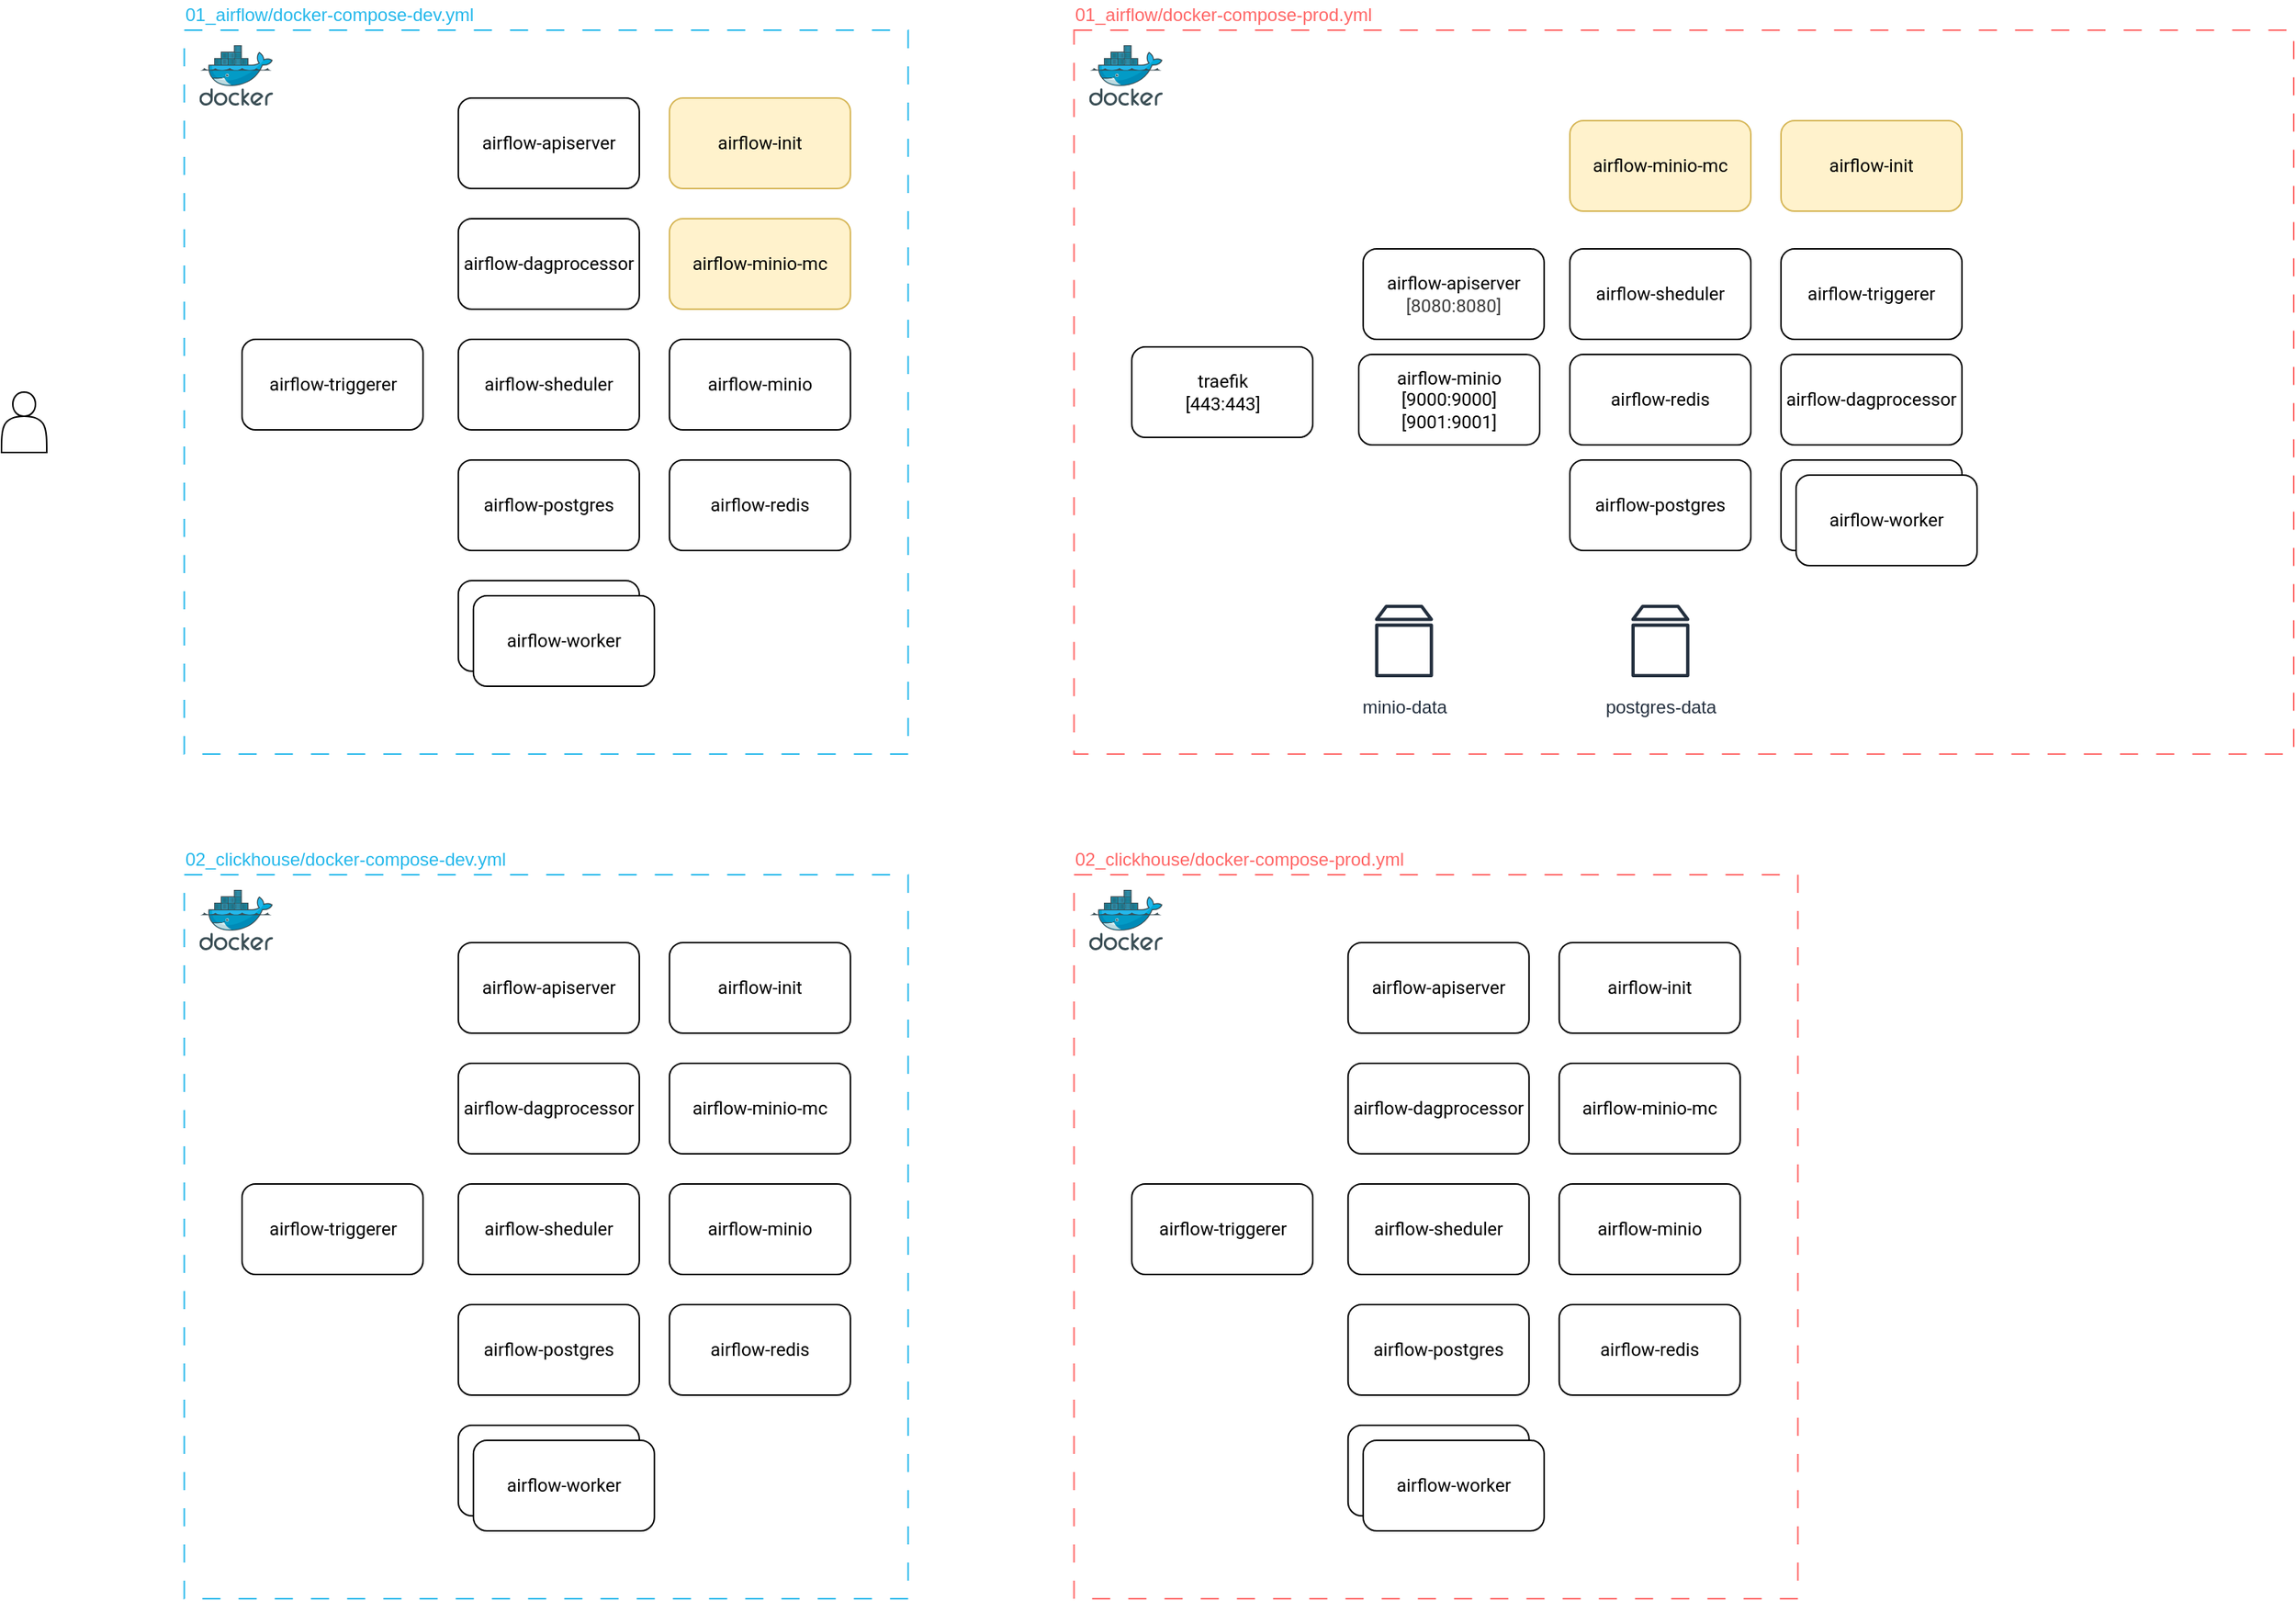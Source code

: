 <mxfile>
    <diagram id="z9eKcsQ0bkTf8BDqbd8B" name="Page-1">
        <mxGraphModel dx="1390" dy="789" grid="1" gridSize="10" guides="1" tooltips="1" connect="1" arrows="1" fold="1" page="1" pageScale="1" pageWidth="1654" pageHeight="1169" math="0" shadow="0">
            <root>
                <mxCell id="0"/>
                <mxCell id="1" parent="0"/>
                <mxCell id="15" value="" style="rounded=0;whiteSpace=wrap;html=1;dashed=1;dashPattern=12 12;strokeColor=light-dark(#24b8eb, #ededed);fillColor=none;fontFamily=Roboto;fontSource=https%3A%2F%2Ffonts.googleapis.com%2Fcss%3Ffamily%3DRoboto;" parent="1" vertex="1">
                    <mxGeometry x="241.21" y="40" width="480" height="480" as="geometry"/>
                </mxCell>
                <mxCell id="13" value="" style="rounded=1;whiteSpace=wrap;html=1;fontFamily=Roboto;fontSource=https%3A%2F%2Ffonts.googleapis.com%2Fcss%3Ffamily%3DRoboto;" parent="1" vertex="1">
                    <mxGeometry x="422.92" y="405" width="120" height="60" as="geometry"/>
                </mxCell>
                <mxCell id="2" value="" style="image;sketch=0;aspect=fixed;html=1;points=[];align=center;fontSize=12;image=img/lib/mscae/Docker.svg;fontFamily=Roboto;fontSource=https%3A%2F%2Ffonts.googleapis.com%2Fcss%3Ffamily%3DRoboto;" parent="1" vertex="1">
                    <mxGeometry x="251.21" y="50" width="48.79" height="40" as="geometry"/>
                </mxCell>
                <mxCell id="5" value="airflow-apiserver" style="rounded=1;whiteSpace=wrap;html=1;fontFamily=Roboto;fontSource=https%3A%2F%2Ffonts.googleapis.com%2Fcss%3Ffamily%3DRoboto;" parent="1" vertex="1">
                    <mxGeometry x="422.92" y="85" width="120" height="60" as="geometry"/>
                </mxCell>
                <mxCell id="6" value="airflow-dagprocessor" style="rounded=1;whiteSpace=wrap;html=1;fontFamily=Roboto;fontSource=https%3A%2F%2Ffonts.googleapis.com%2Fcss%3Ffamily%3DRoboto;" parent="1" vertex="1">
                    <mxGeometry x="422.92" y="165" width="120" height="60" as="geometry"/>
                </mxCell>
                <mxCell id="7" value="airflow-sheduler" style="rounded=1;whiteSpace=wrap;html=1;fontFamily=Roboto;fontSource=https%3A%2F%2Ffonts.googleapis.com%2Fcss%3Ffamily%3DRoboto;" parent="1" vertex="1">
                    <mxGeometry x="422.92" y="245" width="120" height="60" as="geometry"/>
                </mxCell>
                <mxCell id="8" value="airflow-postgres" style="rounded=1;whiteSpace=wrap;html=1;fontFamily=Roboto;fontSource=https%3A%2F%2Ffonts.googleapis.com%2Fcss%3Ffamily%3DRoboto;" parent="1" vertex="1">
                    <mxGeometry x="422.92" y="325" width="120" height="60" as="geometry"/>
                </mxCell>
                <mxCell id="9" value="airflow-worker" style="rounded=1;whiteSpace=wrap;html=1;fontFamily=Roboto;fontSource=https%3A%2F%2Ffonts.googleapis.com%2Fcss%3Ffamily%3DRoboto;" parent="1" vertex="1">
                    <mxGeometry x="432.92" y="415" width="120" height="60" as="geometry"/>
                </mxCell>
                <mxCell id="10" value="airflow-redis" style="rounded=1;whiteSpace=wrap;html=1;fontFamily=Roboto;fontSource=https%3A%2F%2Ffonts.googleapis.com%2Fcss%3Ffamily%3DRoboto;" parent="1" vertex="1">
                    <mxGeometry x="562.92" y="325" width="120" height="60" as="geometry"/>
                </mxCell>
                <mxCell id="11" value="airflow-minio" style="rounded=1;whiteSpace=wrap;html=1;fontFamily=Roboto;fontSource=https%3A%2F%2Ffonts.googleapis.com%2Fcss%3Ffamily%3DRoboto;" parent="1" vertex="1">
                    <mxGeometry x="562.92" y="245" width="120" height="60" as="geometry"/>
                </mxCell>
                <mxCell id="12" value="airflow-minio-mc" style="rounded=1;whiteSpace=wrap;html=1;fontFamily=Roboto;fontSource=https%3A%2F%2Ffonts.googleapis.com%2Fcss%3Ffamily%3DRoboto;fillColor=#fff2cc;strokeColor=#d6b656;" parent="1" vertex="1">
                    <mxGeometry x="562.92" y="165" width="120" height="60" as="geometry"/>
                </mxCell>
                <mxCell id="14" value="airflow-triggerer" style="rounded=1;whiteSpace=wrap;html=1;fontFamily=Roboto;fontSource=https%3A%2F%2Ffonts.googleapis.com%2Fcss%3Ffamily%3DRoboto;" parent="1" vertex="1">
                    <mxGeometry x="279.51" y="245" width="120" height="60" as="geometry"/>
                </mxCell>
                <mxCell id="16" value="airflow-init" style="rounded=1;whiteSpace=wrap;html=1;fontFamily=Roboto;fontSource=https%3A%2F%2Ffonts.googleapis.com%2Fcss%3Ffamily%3DRoboto;fillColor=#fff2cc;strokeColor=#d6b656;" parent="1" vertex="1">
                    <mxGeometry x="562.92" y="85" width="120" height="60" as="geometry"/>
                </mxCell>
                <mxCell id="18" value="01_airflow/docker-compose-dev.yml" style="text;html=1;align=left;verticalAlign=middle;whiteSpace=wrap;rounded=0;fontColor=light-dark(#24b8eb, #ededed);" parent="1" vertex="1">
                    <mxGeometry x="240" y="20" width="201.21" height="20" as="geometry"/>
                </mxCell>
                <mxCell id="20" value="" style="rounded=0;whiteSpace=wrap;html=1;dashed=1;dashPattern=12 12;strokeColor=light-dark(#24b8eb, #ededed);fillColor=none;fontFamily=Roboto;fontSource=https%3A%2F%2Ffonts.googleapis.com%2Fcss%3Ffamily%3DRoboto;" parent="1" vertex="1">
                    <mxGeometry x="241.21" y="600" width="480" height="480" as="geometry"/>
                </mxCell>
                <mxCell id="21" value="" style="rounded=1;whiteSpace=wrap;html=1;fontFamily=Roboto;fontSource=https%3A%2F%2Ffonts.googleapis.com%2Fcss%3Ffamily%3DRoboto;" parent="1" vertex="1">
                    <mxGeometry x="422.92" y="965" width="120" height="60" as="geometry"/>
                </mxCell>
                <mxCell id="22" value="" style="image;sketch=0;aspect=fixed;html=1;points=[];align=center;fontSize=12;image=img/lib/mscae/Docker.svg;fontFamily=Roboto;fontSource=https%3A%2F%2Ffonts.googleapis.com%2Fcss%3Ffamily%3DRoboto;" parent="1" vertex="1">
                    <mxGeometry x="251.21" y="610" width="48.79" height="40" as="geometry"/>
                </mxCell>
                <mxCell id="23" value="airflow-apiserver" style="rounded=1;whiteSpace=wrap;html=1;fontFamily=Roboto;fontSource=https%3A%2F%2Ffonts.googleapis.com%2Fcss%3Ffamily%3DRoboto;" parent="1" vertex="1">
                    <mxGeometry x="422.92" y="645" width="120" height="60" as="geometry"/>
                </mxCell>
                <mxCell id="24" value="airflow-dagprocessor" style="rounded=1;whiteSpace=wrap;html=1;fontFamily=Roboto;fontSource=https%3A%2F%2Ffonts.googleapis.com%2Fcss%3Ffamily%3DRoboto;" parent="1" vertex="1">
                    <mxGeometry x="422.92" y="725" width="120" height="60" as="geometry"/>
                </mxCell>
                <mxCell id="25" value="airflow-sheduler" style="rounded=1;whiteSpace=wrap;html=1;fontFamily=Roboto;fontSource=https%3A%2F%2Ffonts.googleapis.com%2Fcss%3Ffamily%3DRoboto;" parent="1" vertex="1">
                    <mxGeometry x="422.92" y="805" width="120" height="60" as="geometry"/>
                </mxCell>
                <mxCell id="26" value="airflow-postgres" style="rounded=1;whiteSpace=wrap;html=1;fontFamily=Roboto;fontSource=https%3A%2F%2Ffonts.googleapis.com%2Fcss%3Ffamily%3DRoboto;" parent="1" vertex="1">
                    <mxGeometry x="422.92" y="885" width="120" height="60" as="geometry"/>
                </mxCell>
                <mxCell id="27" value="airflow-worker" style="rounded=1;whiteSpace=wrap;html=1;fontFamily=Roboto;fontSource=https%3A%2F%2Ffonts.googleapis.com%2Fcss%3Ffamily%3DRoboto;" parent="1" vertex="1">
                    <mxGeometry x="432.92" y="975" width="120" height="60" as="geometry"/>
                </mxCell>
                <mxCell id="28" value="airflow-redis" style="rounded=1;whiteSpace=wrap;html=1;fontFamily=Roboto;fontSource=https%3A%2F%2Ffonts.googleapis.com%2Fcss%3Ffamily%3DRoboto;" parent="1" vertex="1">
                    <mxGeometry x="562.92" y="885" width="120" height="60" as="geometry"/>
                </mxCell>
                <mxCell id="29" value="airflow-minio" style="rounded=1;whiteSpace=wrap;html=1;fontFamily=Roboto;fontSource=https%3A%2F%2Ffonts.googleapis.com%2Fcss%3Ffamily%3DRoboto;" parent="1" vertex="1">
                    <mxGeometry x="562.92" y="805" width="120" height="60" as="geometry"/>
                </mxCell>
                <mxCell id="30" value="airflow-minio-mc" style="rounded=1;whiteSpace=wrap;html=1;fontFamily=Roboto;fontSource=https%3A%2F%2Ffonts.googleapis.com%2Fcss%3Ffamily%3DRoboto;" parent="1" vertex="1">
                    <mxGeometry x="562.92" y="725" width="120" height="60" as="geometry"/>
                </mxCell>
                <mxCell id="31" value="airflow-triggerer" style="rounded=1;whiteSpace=wrap;html=1;fontFamily=Roboto;fontSource=https%3A%2F%2Ffonts.googleapis.com%2Fcss%3Ffamily%3DRoboto;" parent="1" vertex="1">
                    <mxGeometry x="279.51" y="805" width="120" height="60" as="geometry"/>
                </mxCell>
                <mxCell id="32" value="airflow-init" style="rounded=1;whiteSpace=wrap;html=1;fontFamily=Roboto;fontSource=https%3A%2F%2Ffonts.googleapis.com%2Fcss%3Ffamily%3DRoboto;" parent="1" vertex="1">
                    <mxGeometry x="562.92" y="645" width="120" height="60" as="geometry"/>
                </mxCell>
                <mxCell id="33" value="02_clickhouse/docker-compose-dev.yml" style="text;html=1;align=left;verticalAlign=middle;whiteSpace=wrap;rounded=0;fontColor=light-dark(#24b8eb, #ededed);" parent="1" vertex="1">
                    <mxGeometry x="240" y="580" width="220" height="20" as="geometry"/>
                </mxCell>
                <mxCell id="34" value="" style="shape=actor;whiteSpace=wrap;html=1;" parent="1" vertex="1">
                    <mxGeometry x="120" y="280" width="30" height="40" as="geometry"/>
                </mxCell>
                <mxCell id="35" value="" style="rounded=0;whiteSpace=wrap;html=1;dashed=1;dashPattern=12 12;strokeColor=light-dark(#FF6666,#EDEDED);fillColor=none;fontFamily=Roboto;fontSource=https%3A%2F%2Ffonts.googleapis.com%2Fcss%3Ffamily%3DRoboto;" parent="1" vertex="1">
                    <mxGeometry x="831.21" y="40" width="808.79" height="480" as="geometry"/>
                </mxCell>
                <mxCell id="36" value="" style="rounded=1;whiteSpace=wrap;html=1;fontFamily=Roboto;fontSource=https%3A%2F%2Ffonts.googleapis.com%2Fcss%3Ffamily%3DRoboto;" parent="1" vertex="1">
                    <mxGeometry x="1300" y="325" width="120" height="60" as="geometry"/>
                </mxCell>
                <mxCell id="37" value="" style="image;sketch=0;aspect=fixed;html=1;points=[];align=center;fontSize=12;image=img/lib/mscae/Docker.svg;fontFamily=Roboto;fontSource=https%3A%2F%2Ffonts.googleapis.com%2Fcss%3Ffamily%3DRoboto;" parent="1" vertex="1">
                    <mxGeometry x="841.21" y="50" width="48.79" height="40" as="geometry"/>
                </mxCell>
                <mxCell id="38" value="airflow-apiserver&lt;div&gt;&lt;span style=&quot;color: rgb(63, 63, 63);&quot;&gt;[8080:8080]&lt;/span&gt;&lt;/div&gt;" style="rounded=1;whiteSpace=wrap;html=1;fontFamily=Roboto;fontSource=https%3A%2F%2Ffonts.googleapis.com%2Fcss%3Ffamily%3DRoboto;" parent="1" vertex="1">
                    <mxGeometry x="1022.92" y="185" width="120" height="60" as="geometry"/>
                </mxCell>
                <mxCell id="39" value="airflow-dagprocessor" style="rounded=1;whiteSpace=wrap;html=1;fontFamily=Roboto;fontSource=https%3A%2F%2Ffonts.googleapis.com%2Fcss%3Ffamily%3DRoboto;" parent="1" vertex="1">
                    <mxGeometry x="1300" y="255" width="120" height="60" as="geometry"/>
                </mxCell>
                <mxCell id="40" value="airflow-sheduler" style="rounded=1;whiteSpace=wrap;html=1;fontFamily=Roboto;fontSource=https%3A%2F%2Ffonts.googleapis.com%2Fcss%3Ffamily%3DRoboto;" parent="1" vertex="1">
                    <mxGeometry x="1160" y="185" width="120" height="60" as="geometry"/>
                </mxCell>
                <mxCell id="41" value="airflow-postgres" style="rounded=1;whiteSpace=wrap;html=1;fontFamily=Roboto;fontSource=https%3A%2F%2Ffonts.googleapis.com%2Fcss%3Ffamily%3DRoboto;" parent="1" vertex="1">
                    <mxGeometry x="1160" y="325" width="120" height="60" as="geometry"/>
                </mxCell>
                <mxCell id="42" value="airflow-worker" style="rounded=1;whiteSpace=wrap;html=1;fontFamily=Roboto;fontSource=https%3A%2F%2Ffonts.googleapis.com%2Fcss%3Ffamily%3DRoboto;" parent="1" vertex="1">
                    <mxGeometry x="1310" y="335" width="120" height="60" as="geometry"/>
                </mxCell>
                <mxCell id="43" value="airflow-redis" style="rounded=1;whiteSpace=wrap;html=1;fontFamily=Roboto;fontSource=https%3A%2F%2Ffonts.googleapis.com%2Fcss%3Ffamily%3DRoboto;" parent="1" vertex="1">
                    <mxGeometry x="1160" y="255" width="120" height="60" as="geometry"/>
                </mxCell>
                <mxCell id="44" value="airflow-minio&lt;div&gt;[9000:9000]&lt;/div&gt;&lt;div&gt;[9001:9001]&lt;/div&gt;" style="rounded=1;whiteSpace=wrap;html=1;fontFamily=Roboto;fontSource=https%3A%2F%2Ffonts.googleapis.com%2Fcss%3Ffamily%3DRoboto;" parent="1" vertex="1">
                    <mxGeometry x="1020" y="255" width="120" height="60" as="geometry"/>
                </mxCell>
                <mxCell id="45" value="airflow-minio-mc" style="rounded=1;whiteSpace=wrap;html=1;fontFamily=Roboto;fontSource=https%3A%2F%2Ffonts.googleapis.com%2Fcss%3Ffamily%3DRoboto;fillColor=#fff2cc;strokeColor=#d6b656;" parent="1" vertex="1">
                    <mxGeometry x="1160" y="100" width="120" height="60" as="geometry"/>
                </mxCell>
                <mxCell id="46" value="airflow-triggerer" style="rounded=1;whiteSpace=wrap;html=1;fontFamily=Roboto;fontSource=https%3A%2F%2Ffonts.googleapis.com%2Fcss%3Ffamily%3DRoboto;" parent="1" vertex="1">
                    <mxGeometry x="1300" y="185" width="120" height="60" as="geometry"/>
                </mxCell>
                <mxCell id="47" value="airflow-init" style="rounded=1;whiteSpace=wrap;html=1;fontFamily=Roboto;fontSource=https%3A%2F%2Ffonts.googleapis.com%2Fcss%3Ffamily%3DRoboto;fillColor=#fff2cc;strokeColor=#d6b656;" parent="1" vertex="1">
                    <mxGeometry x="1300" y="100" width="120" height="60" as="geometry"/>
                </mxCell>
                <mxCell id="48" value="01_airflow/docker-compose-prod.yml" style="text;html=1;align=left;verticalAlign=middle;whiteSpace=wrap;rounded=0;fontColor=light-dark(#FF6666,#EDEDED);" parent="1" vertex="1">
                    <mxGeometry x="830" y="20" width="201.21" height="20" as="geometry"/>
                </mxCell>
                <mxCell id="49" value="" style="rounded=0;whiteSpace=wrap;html=1;dashed=1;dashPattern=12 12;strokeColor=light-dark(#FF6666,#EDEDED);fillColor=none;fontFamily=Roboto;fontSource=https%3A%2F%2Ffonts.googleapis.com%2Fcss%3Ffamily%3DRoboto;" parent="1" vertex="1">
                    <mxGeometry x="831.21" y="600" width="480" height="480" as="geometry"/>
                </mxCell>
                <mxCell id="50" value="" style="rounded=1;whiteSpace=wrap;html=1;fontFamily=Roboto;fontSource=https%3A%2F%2Ffonts.googleapis.com%2Fcss%3Ffamily%3DRoboto;" parent="1" vertex="1">
                    <mxGeometry x="1012.92" y="965" width="120" height="60" as="geometry"/>
                </mxCell>
                <mxCell id="51" value="" style="image;sketch=0;aspect=fixed;html=1;points=[];align=center;fontSize=12;image=img/lib/mscae/Docker.svg;fontFamily=Roboto;fontSource=https%3A%2F%2Ffonts.googleapis.com%2Fcss%3Ffamily%3DRoboto;" parent="1" vertex="1">
                    <mxGeometry x="841.21" y="610" width="48.79" height="40" as="geometry"/>
                </mxCell>
                <mxCell id="52" value="airflow-apiserver" style="rounded=1;whiteSpace=wrap;html=1;fontFamily=Roboto;fontSource=https%3A%2F%2Ffonts.googleapis.com%2Fcss%3Ffamily%3DRoboto;" parent="1" vertex="1">
                    <mxGeometry x="1012.92" y="645" width="120" height="60" as="geometry"/>
                </mxCell>
                <mxCell id="53" value="airflow-dagprocessor" style="rounded=1;whiteSpace=wrap;html=1;fontFamily=Roboto;fontSource=https%3A%2F%2Ffonts.googleapis.com%2Fcss%3Ffamily%3DRoboto;" parent="1" vertex="1">
                    <mxGeometry x="1012.92" y="725" width="120" height="60" as="geometry"/>
                </mxCell>
                <mxCell id="54" value="airflow-sheduler" style="rounded=1;whiteSpace=wrap;html=1;fontFamily=Roboto;fontSource=https%3A%2F%2Ffonts.googleapis.com%2Fcss%3Ffamily%3DRoboto;" parent="1" vertex="1">
                    <mxGeometry x="1012.92" y="805" width="120" height="60" as="geometry"/>
                </mxCell>
                <mxCell id="55" value="airflow-postgres" style="rounded=1;whiteSpace=wrap;html=1;fontFamily=Roboto;fontSource=https%3A%2F%2Ffonts.googleapis.com%2Fcss%3Ffamily%3DRoboto;" parent="1" vertex="1">
                    <mxGeometry x="1012.92" y="885" width="120" height="60" as="geometry"/>
                </mxCell>
                <mxCell id="56" value="airflow-worker" style="rounded=1;whiteSpace=wrap;html=1;fontFamily=Roboto;fontSource=https%3A%2F%2Ffonts.googleapis.com%2Fcss%3Ffamily%3DRoboto;" parent="1" vertex="1">
                    <mxGeometry x="1022.92" y="975" width="120" height="60" as="geometry"/>
                </mxCell>
                <mxCell id="57" value="airflow-redis" style="rounded=1;whiteSpace=wrap;html=1;fontFamily=Roboto;fontSource=https%3A%2F%2Ffonts.googleapis.com%2Fcss%3Ffamily%3DRoboto;" parent="1" vertex="1">
                    <mxGeometry x="1152.92" y="885" width="120" height="60" as="geometry"/>
                </mxCell>
                <mxCell id="58" value="airflow-minio" style="rounded=1;whiteSpace=wrap;html=1;fontFamily=Roboto;fontSource=https%3A%2F%2Ffonts.googleapis.com%2Fcss%3Ffamily%3DRoboto;" parent="1" vertex="1">
                    <mxGeometry x="1152.92" y="805" width="120" height="60" as="geometry"/>
                </mxCell>
                <mxCell id="59" value="airflow-minio-mc" style="rounded=1;whiteSpace=wrap;html=1;fontFamily=Roboto;fontSource=https%3A%2F%2Ffonts.googleapis.com%2Fcss%3Ffamily%3DRoboto;" parent="1" vertex="1">
                    <mxGeometry x="1152.92" y="725" width="120" height="60" as="geometry"/>
                </mxCell>
                <mxCell id="60" value="airflow-triggerer" style="rounded=1;whiteSpace=wrap;html=1;fontFamily=Roboto;fontSource=https%3A%2F%2Ffonts.googleapis.com%2Fcss%3Ffamily%3DRoboto;" parent="1" vertex="1">
                    <mxGeometry x="869.51" y="805" width="120" height="60" as="geometry"/>
                </mxCell>
                <mxCell id="61" value="airflow-init" style="rounded=1;whiteSpace=wrap;html=1;fontFamily=Roboto;fontSource=https%3A%2F%2Ffonts.googleapis.com%2Fcss%3Ffamily%3DRoboto;" parent="1" vertex="1">
                    <mxGeometry x="1152.92" y="645" width="120" height="60" as="geometry"/>
                </mxCell>
                <mxCell id="62" value="02_clickhouse/docker-compose-prod.yml" style="text;html=1;align=left;verticalAlign=middle;whiteSpace=wrap;rounded=0;fontColor=light-dark(#FF6666,#EDEDED);" parent="1" vertex="1">
                    <mxGeometry x="830" y="580" width="230" height="20" as="geometry"/>
                </mxCell>
                <mxCell id="64" value="traefik&lt;div&gt;[443:443]&lt;/div&gt;" style="rounded=1;whiteSpace=wrap;html=1;fontFamily=Roboto;fontSource=https%3A%2F%2Ffonts.googleapis.com%2Fcss%3Ffamily%3DRoboto;" parent="1" vertex="1">
                    <mxGeometry x="869.51" y="250" width="120" height="60" as="geometry"/>
                </mxCell>
                <mxCell id="65" value="postgres-data" style="sketch=0;outlineConnect=0;fontColor=#232F3E;gradientColor=none;strokeColor=#232F3E;fillColor=#ffffff;dashed=0;verticalLabelPosition=bottom;verticalAlign=top;align=center;html=1;fontSize=12;fontStyle=0;aspect=fixed;shape=mxgraph.aws4.resourceIcon;resIcon=mxgraph.aws4.volume;" vertex="1" parent="1">
                    <mxGeometry x="1190" y="415" width="60" height="60" as="geometry"/>
                </mxCell>
                <mxCell id="66" value="minio-data" style="sketch=0;outlineConnect=0;fontColor=#232F3E;gradientColor=none;strokeColor=#232F3E;fillColor=#ffffff;dashed=0;verticalLabelPosition=bottom;verticalAlign=top;align=center;html=1;fontSize=12;fontStyle=0;aspect=fixed;shape=mxgraph.aws4.resourceIcon;resIcon=mxgraph.aws4.volume;" vertex="1" parent="1">
                    <mxGeometry x="1020" y="415" width="60" height="60" as="geometry"/>
                </mxCell>
            </root>
        </mxGraphModel>
    </diagram>
</mxfile>